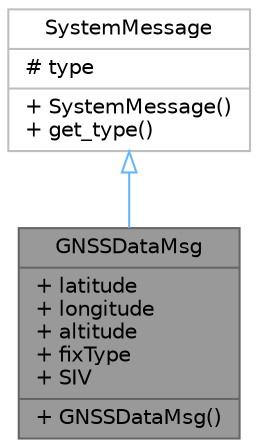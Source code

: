 digraph "GNSSDataMsg"
{
 // LATEX_PDF_SIZE
  bgcolor="transparent";
  edge [fontname=Helvetica,fontsize=10,labelfontname=Helvetica,labelfontsize=10];
  node [fontname=Helvetica,fontsize=10,shape=box,height=0.2,width=0.4];
  Node1 [shape=record,label="{GNSSDataMsg\n|+ latitude\l+ longitude\l+ altitude\l+ fixType\l+ SIV\l|+ GNSSDataMsg()\l}",height=0.2,width=0.4,color="gray40", fillcolor="grey60", style="filled", fontcolor="black",tooltip=" "];
  Node2 -> Node1 [dir="back",color="steelblue1",style="solid",arrowtail="onormal"];
  Node2 [shape=record,label="{SystemMessage\n|# type\l|+ SystemMessage()\l+ get_type()\l}",height=0.2,width=0.4,color="grey75", fillcolor="white", style="filled",URL="$classSystemMessage.html",tooltip=" "];
}
